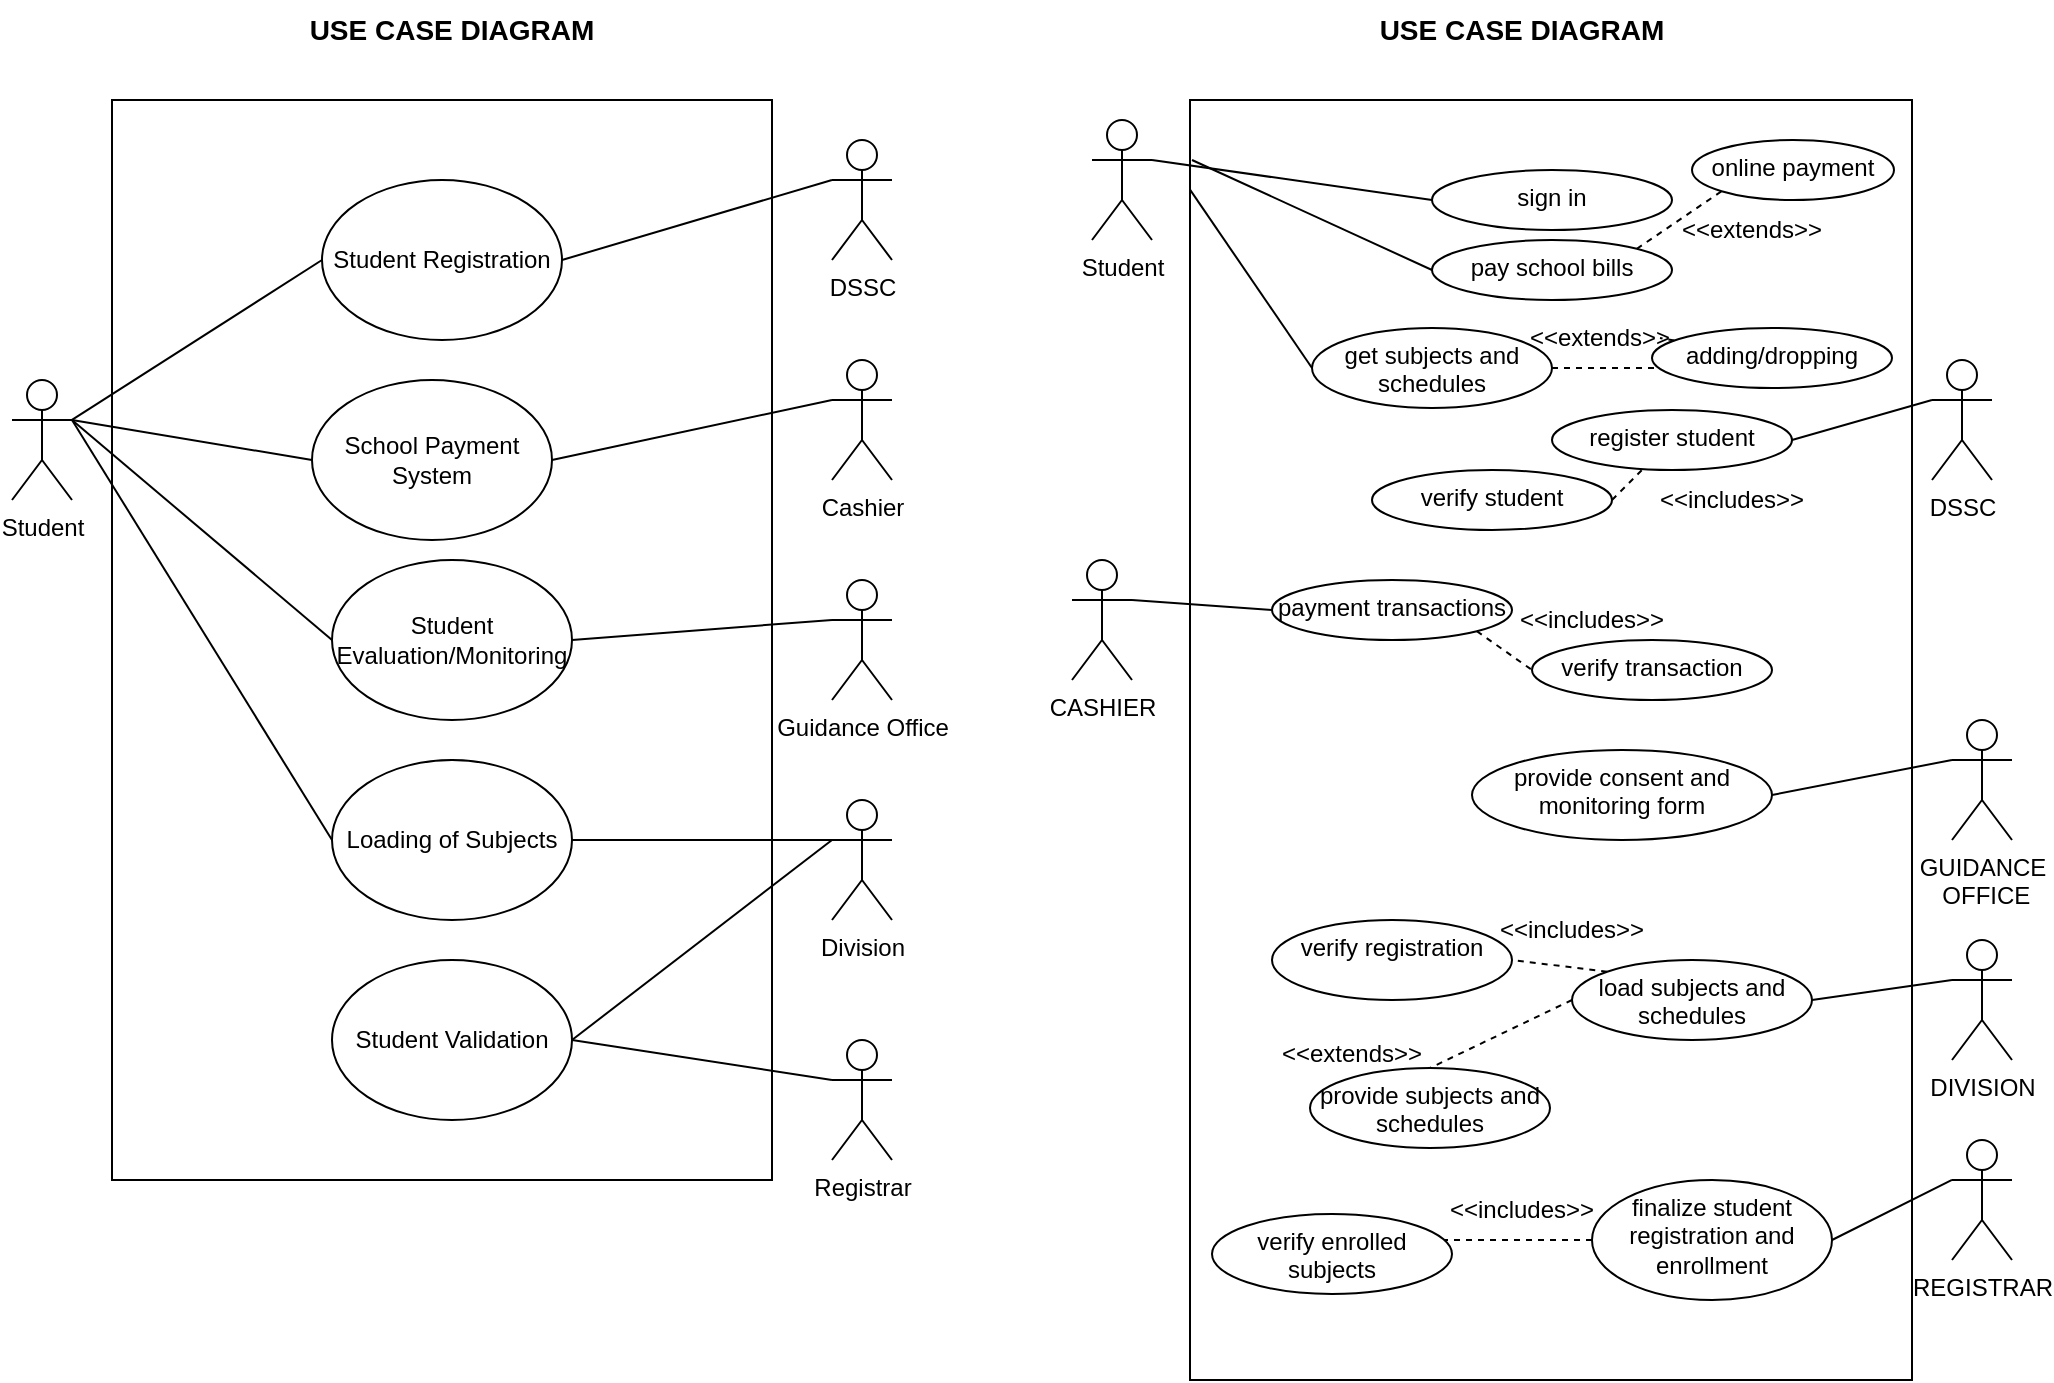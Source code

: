 <mxfile version="17.5.0" type="github">
  <diagram id="dn16DxldGP9FRI6uqD-U" name="Page-1">
    <mxGraphModel dx="942" dy="614" grid="1" gridSize="10" guides="1" tooltips="1" connect="1" arrows="1" fold="1" page="1" pageScale="1" pageWidth="1100" pageHeight="850" math="0" shadow="0">
      <root>
        <mxCell id="0" />
        <mxCell id="1" parent="0" />
        <mxCell id="enk3c5EGaKRnMTfw7i84-21" value="" style="rounded=0;whiteSpace=wrap;html=1;" parent="1" vertex="1">
          <mxGeometry x="270" y="70" width="330" height="540" as="geometry" />
        </mxCell>
        <mxCell id="enk3c5EGaKRnMTfw7i84-29" style="rounded=0;orthogonalLoop=1;jettySize=auto;html=1;exitX=1;exitY=0.333;exitDx=0;exitDy=0;exitPerimeter=0;entryX=0;entryY=0.5;entryDx=0;entryDy=0;endArrow=none;endFill=0;" parent="1" source="enk3c5EGaKRnMTfw7i84-14" target="enk3c5EGaKRnMTfw7i84-28" edge="1">
          <mxGeometry relative="1" as="geometry" />
        </mxCell>
        <mxCell id="enk3c5EGaKRnMTfw7i84-33" style="edgeStyle=none;rounded=0;orthogonalLoop=1;jettySize=auto;html=1;exitX=1;exitY=0.333;exitDx=0;exitDy=0;exitPerimeter=0;entryX=0;entryY=0.5;entryDx=0;entryDy=0;endArrow=none;endFill=0;" parent="1" source="enk3c5EGaKRnMTfw7i84-14" target="enk3c5EGaKRnMTfw7i84-32" edge="1">
          <mxGeometry relative="1" as="geometry" />
        </mxCell>
        <mxCell id="enk3c5EGaKRnMTfw7i84-37" style="edgeStyle=none;rounded=0;orthogonalLoop=1;jettySize=auto;html=1;exitX=1;exitY=0.333;exitDx=0;exitDy=0;exitPerimeter=0;entryX=0;entryY=0.5;entryDx=0;entryDy=0;endArrow=none;endFill=0;" parent="1" source="enk3c5EGaKRnMTfw7i84-14" target="enk3c5EGaKRnMTfw7i84-35" edge="1">
          <mxGeometry relative="1" as="geometry" />
        </mxCell>
        <mxCell id="enk3c5EGaKRnMTfw7i84-44" style="edgeStyle=none;rounded=0;orthogonalLoop=1;jettySize=auto;html=1;exitX=1;exitY=0.333;exitDx=0;exitDy=0;exitPerimeter=0;entryX=0;entryY=0.5;entryDx=0;entryDy=0;endArrow=none;endFill=0;" parent="1" source="enk3c5EGaKRnMTfw7i84-14" target="enk3c5EGaKRnMTfw7i84-43" edge="1">
          <mxGeometry relative="1" as="geometry" />
        </mxCell>
        <mxCell id="enk3c5EGaKRnMTfw7i84-14" value="Student" style="shape=umlActor;verticalLabelPosition=bottom;verticalAlign=top;html=1;outlineConnect=0;" parent="1" vertex="1">
          <mxGeometry x="220" y="210" width="30" height="60" as="geometry" />
        </mxCell>
        <mxCell id="enk3c5EGaKRnMTfw7i84-22" value="DSSC" style="shape=umlActor;verticalLabelPosition=bottom;verticalAlign=top;html=1;outlineConnect=0;" parent="1" vertex="1">
          <mxGeometry x="630" y="90" width="30" height="60" as="geometry" />
        </mxCell>
        <mxCell id="enk3c5EGaKRnMTfw7i84-24" value="Cashier" style="shape=umlActor;verticalLabelPosition=bottom;verticalAlign=top;html=1;outlineConnect=0;" parent="1" vertex="1">
          <mxGeometry x="630" y="200" width="30" height="60" as="geometry" />
        </mxCell>
        <mxCell id="enk3c5EGaKRnMTfw7i84-25" value="Division" style="shape=umlActor;verticalLabelPosition=bottom;verticalAlign=top;html=1;outlineConnect=0;" parent="1" vertex="1">
          <mxGeometry x="630" y="420" width="30" height="60" as="geometry" />
        </mxCell>
        <mxCell id="enk3c5EGaKRnMTfw7i84-26" value="Registrar" style="shape=umlActor;verticalLabelPosition=bottom;verticalAlign=top;html=1;outlineConnect=0;" parent="1" vertex="1">
          <mxGeometry x="630" y="540" width="30" height="60" as="geometry" />
        </mxCell>
        <mxCell id="enk3c5EGaKRnMTfw7i84-30" style="edgeStyle=none;rounded=0;orthogonalLoop=1;jettySize=auto;html=1;exitX=1;exitY=0.5;exitDx=0;exitDy=0;entryX=0;entryY=0.333;entryDx=0;entryDy=0;entryPerimeter=0;endArrow=none;endFill=0;" parent="1" source="enk3c5EGaKRnMTfw7i84-28" target="enk3c5EGaKRnMTfw7i84-22" edge="1">
          <mxGeometry relative="1" as="geometry" />
        </mxCell>
        <mxCell id="enk3c5EGaKRnMTfw7i84-28" value="Student Registration" style="ellipse;whiteSpace=wrap;html=1;" parent="1" vertex="1">
          <mxGeometry x="375" y="110" width="120" height="80" as="geometry" />
        </mxCell>
        <mxCell id="enk3c5EGaKRnMTfw7i84-34" style="edgeStyle=none;rounded=0;orthogonalLoop=1;jettySize=auto;html=1;exitX=1;exitY=0.5;exitDx=0;exitDy=0;entryX=0;entryY=0.333;entryDx=0;entryDy=0;entryPerimeter=0;endArrow=none;endFill=0;" parent="1" source="enk3c5EGaKRnMTfw7i84-32" target="enk3c5EGaKRnMTfw7i84-24" edge="1">
          <mxGeometry relative="1" as="geometry" />
        </mxCell>
        <mxCell id="enk3c5EGaKRnMTfw7i84-32" value="School Payment System" style="ellipse;whiteSpace=wrap;html=1;" parent="1" vertex="1">
          <mxGeometry x="370" y="210" width="120" height="80" as="geometry" />
        </mxCell>
        <mxCell id="enk3c5EGaKRnMTfw7i84-38" style="edgeStyle=none;rounded=0;orthogonalLoop=1;jettySize=auto;html=1;exitX=1;exitY=0.5;exitDx=0;exitDy=0;entryX=0;entryY=0.333;entryDx=0;entryDy=0;entryPerimeter=0;endArrow=none;endFill=0;" parent="1" source="enk3c5EGaKRnMTfw7i84-35" target="enk3c5EGaKRnMTfw7i84-25" edge="1">
          <mxGeometry relative="1" as="geometry" />
        </mxCell>
        <mxCell id="enk3c5EGaKRnMTfw7i84-35" value="Loading of Subjects" style="ellipse;whiteSpace=wrap;html=1;" parent="1" vertex="1">
          <mxGeometry x="380" y="400" width="120" height="80" as="geometry" />
        </mxCell>
        <mxCell id="enk3c5EGaKRnMTfw7i84-50" style="edgeStyle=none;rounded=0;orthogonalLoop=1;jettySize=auto;html=1;exitX=1;exitY=0.5;exitDx=0;exitDy=0;entryX=0;entryY=0.333;entryDx=0;entryDy=0;entryPerimeter=0;endArrow=none;endFill=0;" parent="1" source="enk3c5EGaKRnMTfw7i84-43" target="enk3c5EGaKRnMTfw7i84-46" edge="1">
          <mxGeometry relative="1" as="geometry" />
        </mxCell>
        <mxCell id="enk3c5EGaKRnMTfw7i84-43" value="Student Evaluation/Monitoring" style="ellipse;whiteSpace=wrap;html=1;" parent="1" vertex="1">
          <mxGeometry x="380" y="300" width="120" height="80" as="geometry" />
        </mxCell>
        <mxCell id="enk3c5EGaKRnMTfw7i84-46" value="Guidance Office" style="shape=umlActor;verticalLabelPosition=bottom;verticalAlign=top;html=1;outlineConnect=0;" parent="1" vertex="1">
          <mxGeometry x="630" y="310" width="30" height="60" as="geometry" />
        </mxCell>
        <mxCell id="enk3c5EGaKRnMTfw7i84-52" style="edgeStyle=none;rounded=0;orthogonalLoop=1;jettySize=auto;html=1;exitX=1;exitY=0.5;exitDx=0;exitDy=0;entryX=0;entryY=0.333;entryDx=0;entryDy=0;entryPerimeter=0;endArrow=none;endFill=0;" parent="1" source="enk3c5EGaKRnMTfw7i84-51" target="enk3c5EGaKRnMTfw7i84-26" edge="1">
          <mxGeometry relative="1" as="geometry" />
        </mxCell>
        <mxCell id="enk3c5EGaKRnMTfw7i84-53" style="edgeStyle=none;rounded=0;orthogonalLoop=1;jettySize=auto;html=1;exitX=1;exitY=0.5;exitDx=0;exitDy=0;entryX=0;entryY=0.333;entryDx=0;entryDy=0;entryPerimeter=0;endArrow=none;endFill=0;" parent="1" source="enk3c5EGaKRnMTfw7i84-51" target="enk3c5EGaKRnMTfw7i84-25" edge="1">
          <mxGeometry relative="1" as="geometry" />
        </mxCell>
        <mxCell id="enk3c5EGaKRnMTfw7i84-51" value="Student Validation" style="ellipse;whiteSpace=wrap;html=1;" parent="1" vertex="1">
          <mxGeometry x="380" y="500" width="120" height="80" as="geometry" />
        </mxCell>
        <mxCell id="T9gFs5C0N2ZRe9xrZvvq-1" value="USE CASE DIAGRAM" style="text;html=1;strokeColor=none;fillColor=none;align=center;verticalAlign=middle;whiteSpace=wrap;rounded=0;fontSize=14;fontStyle=1" parent="1" vertex="1">
          <mxGeometry x="345" y="20" width="190" height="30" as="geometry" />
        </mxCell>
        <mxCell id="nxQRn7uYnPMJrTWuMp_o-1" value="USE CASE DIAGRAM" style="text;html=1;strokeColor=none;fillColor=none;align=center;verticalAlign=middle;whiteSpace=wrap;rounded=0;fontSize=14;fontStyle=1" vertex="1" parent="1">
          <mxGeometry x="880" y="20" width="190" height="30" as="geometry" />
        </mxCell>
        <mxCell id="nxQRn7uYnPMJrTWuMp_o-2" value="" style="rounded=0;whiteSpace=wrap;html=1;" vertex="1" parent="1">
          <mxGeometry x="809" y="70" width="361" height="640" as="geometry" />
        </mxCell>
        <mxCell id="nxQRn7uYnPMJrTWuMp_o-3" value="Student" style="shape=umlActor;verticalLabelPosition=bottom;verticalAlign=top;html=1;outlineConnect=0;" vertex="1" parent="1">
          <mxGeometry x="760" y="80" width="30" height="60" as="geometry" />
        </mxCell>
        <mxCell id="nxQRn7uYnPMJrTWuMp_o-4" value="sign in" style="ellipse;whiteSpace=wrap;html=1;verticalAlign=top;" vertex="1" parent="1">
          <mxGeometry x="930" y="105" width="120" height="30" as="geometry" />
        </mxCell>
        <mxCell id="nxQRn7uYnPMJrTWuMp_o-6" value="DSSC" style="shape=umlActor;verticalLabelPosition=bottom;verticalAlign=top;html=1;outlineConnect=0;" vertex="1" parent="1">
          <mxGeometry x="1180" y="200" width="30" height="60" as="geometry" />
        </mxCell>
        <mxCell id="nxQRn7uYnPMJrTWuMp_o-8" value="register student" style="ellipse;whiteSpace=wrap;html=1;verticalAlign=top;" vertex="1" parent="1">
          <mxGeometry x="990" y="225" width="120" height="30" as="geometry" />
        </mxCell>
        <mxCell id="nxQRn7uYnPMJrTWuMp_o-15" value="" style="endArrow=none;html=1;rounded=0;exitX=1;exitY=0.333;exitDx=0;exitDy=0;exitPerimeter=0;entryX=0;entryY=0.5;entryDx=0;entryDy=0;" edge="1" parent="1" source="nxQRn7uYnPMJrTWuMp_o-3" target="nxQRn7uYnPMJrTWuMp_o-4">
          <mxGeometry width="50" height="50" relative="1" as="geometry">
            <mxPoint x="860" y="230" as="sourcePoint" />
            <mxPoint x="910" y="180" as="targetPoint" />
          </mxGeometry>
        </mxCell>
        <mxCell id="nxQRn7uYnPMJrTWuMp_o-18" value="" style="endArrow=none;html=1;rounded=0;entryX=0;entryY=0.333;entryDx=0;entryDy=0;entryPerimeter=0;exitX=1;exitY=0.5;exitDx=0;exitDy=0;" edge="1" parent="1" source="nxQRn7uYnPMJrTWuMp_o-8" target="nxQRn7uYnPMJrTWuMp_o-6">
          <mxGeometry width="50" height="50" relative="1" as="geometry">
            <mxPoint x="710" y="330" as="sourcePoint" />
            <mxPoint x="760" y="280" as="targetPoint" />
          </mxGeometry>
        </mxCell>
        <mxCell id="nxQRn7uYnPMJrTWuMp_o-24" value="" style="endArrow=none;dashed=1;html=1;rounded=0;exitX=1;exitY=0.5;exitDx=0;exitDy=0;" edge="1" parent="1" source="nxQRn7uYnPMJrTWuMp_o-25" target="nxQRn7uYnPMJrTWuMp_o-8">
          <mxGeometry width="50" height="50" relative="1" as="geometry">
            <mxPoint x="970" y="280" as="sourcePoint" />
            <mxPoint x="970" y="250" as="targetPoint" />
          </mxGeometry>
        </mxCell>
        <mxCell id="nxQRn7uYnPMJrTWuMp_o-25" value="verify student" style="ellipse;whiteSpace=wrap;html=1;verticalAlign=top;" vertex="1" parent="1">
          <mxGeometry x="900" y="255" width="120" height="30" as="geometry" />
        </mxCell>
        <mxCell id="nxQRn7uYnPMJrTWuMp_o-26" value="&amp;lt;&amp;lt;includes&amp;gt;&amp;gt;" style="text;html=1;strokeColor=none;fillColor=none;align=center;verticalAlign=middle;whiteSpace=wrap;rounded=0;" vertex="1" parent="1">
          <mxGeometry x="1050" y="255" width="60" height="30" as="geometry" />
        </mxCell>
        <mxCell id="nxQRn7uYnPMJrTWuMp_o-70" style="edgeStyle=none;rounded=0;orthogonalLoop=1;jettySize=auto;html=1;exitX=1;exitY=0;exitDx=0;exitDy=0;entryX=0;entryY=1;entryDx=0;entryDy=0;dashed=1;endArrow=none;endFill=0;" edge="1" parent="1" source="nxQRn7uYnPMJrTWuMp_o-28" target="nxQRn7uYnPMJrTWuMp_o-69">
          <mxGeometry relative="1" as="geometry" />
        </mxCell>
        <mxCell id="nxQRn7uYnPMJrTWuMp_o-28" value="pay school bills" style="ellipse;whiteSpace=wrap;html=1;verticalAlign=top;" vertex="1" parent="1">
          <mxGeometry x="930" y="140" width="120" height="30" as="geometry" />
        </mxCell>
        <mxCell id="nxQRn7uYnPMJrTWuMp_o-30" value="" style="endArrow=none;html=1;rounded=0;entryX=0;entryY=0.5;entryDx=0;entryDy=0;" edge="1" parent="1" target="nxQRn7uYnPMJrTWuMp_o-28">
          <mxGeometry width="50" height="50" relative="1" as="geometry">
            <mxPoint x="810" y="100" as="sourcePoint" />
            <mxPoint x="900" y="150" as="targetPoint" />
          </mxGeometry>
        </mxCell>
        <mxCell id="nxQRn7uYnPMJrTWuMp_o-31" value="get subjects and schedules" style="ellipse;whiteSpace=wrap;html=1;verticalAlign=top;" vertex="1" parent="1">
          <mxGeometry x="870" y="184" width="120" height="40" as="geometry" />
        </mxCell>
        <mxCell id="nxQRn7uYnPMJrTWuMp_o-34" value="" style="endArrow=none;html=1;rounded=0;entryX=0;entryY=0.07;entryDx=0;entryDy=0;entryPerimeter=0;exitX=0;exitY=0.5;exitDx=0;exitDy=0;" edge="1" parent="1" source="nxQRn7uYnPMJrTWuMp_o-31" target="nxQRn7uYnPMJrTWuMp_o-2">
          <mxGeometry width="50" height="50" relative="1" as="geometry">
            <mxPoint x="710" y="330" as="sourcePoint" />
            <mxPoint x="760" y="280" as="targetPoint" />
          </mxGeometry>
        </mxCell>
        <mxCell id="nxQRn7uYnPMJrTWuMp_o-35" value="CASHIER" style="shape=umlActor;verticalLabelPosition=bottom;verticalAlign=top;html=1;outlineConnect=0;" vertex="1" parent="1">
          <mxGeometry x="750" y="300" width="30" height="60" as="geometry" />
        </mxCell>
        <mxCell id="nxQRn7uYnPMJrTWuMp_o-40" style="rounded=0;orthogonalLoop=1;jettySize=auto;html=1;exitX=1;exitY=1;exitDx=0;exitDy=0;entryX=0;entryY=0.5;entryDx=0;entryDy=0;dashed=1;endArrow=none;endFill=0;" edge="1" parent="1" source="nxQRn7uYnPMJrTWuMp_o-36" target="nxQRn7uYnPMJrTWuMp_o-38">
          <mxGeometry relative="1" as="geometry" />
        </mxCell>
        <mxCell id="nxQRn7uYnPMJrTWuMp_o-36" value="payment transactions" style="ellipse;whiteSpace=wrap;html=1;verticalAlign=top;" vertex="1" parent="1">
          <mxGeometry x="850" y="310" width="120" height="30" as="geometry" />
        </mxCell>
        <mxCell id="nxQRn7uYnPMJrTWuMp_o-37" value="" style="endArrow=none;html=1;rounded=0;exitX=1;exitY=0.333;exitDx=0;exitDy=0;exitPerimeter=0;entryX=0;entryY=0.5;entryDx=0;entryDy=0;" edge="1" parent="1" source="nxQRn7uYnPMJrTWuMp_o-35" target="nxQRn7uYnPMJrTWuMp_o-36">
          <mxGeometry width="50" height="50" relative="1" as="geometry">
            <mxPoint x="800" y="330" as="sourcePoint" />
            <mxPoint x="850" y="280" as="targetPoint" />
          </mxGeometry>
        </mxCell>
        <mxCell id="nxQRn7uYnPMJrTWuMp_o-38" value="verify transaction" style="ellipse;whiteSpace=wrap;html=1;verticalAlign=top;" vertex="1" parent="1">
          <mxGeometry x="980" y="340" width="120" height="30" as="geometry" />
        </mxCell>
        <mxCell id="nxQRn7uYnPMJrTWuMp_o-39" value="&amp;lt;&amp;lt;includes&amp;gt;&amp;gt;" style="text;html=1;strokeColor=none;fillColor=none;align=center;verticalAlign=middle;whiteSpace=wrap;rounded=0;" vertex="1" parent="1">
          <mxGeometry x="980" y="315" width="60" height="30" as="geometry" />
        </mxCell>
        <mxCell id="nxQRn7uYnPMJrTWuMp_o-43" style="edgeStyle=none;rounded=0;orthogonalLoop=1;jettySize=auto;html=1;exitX=0;exitY=0.333;exitDx=0;exitDy=0;exitPerimeter=0;entryX=1;entryY=0.5;entryDx=0;entryDy=0;endArrow=none;endFill=0;" edge="1" parent="1" source="nxQRn7uYnPMJrTWuMp_o-41" target="nxQRn7uYnPMJrTWuMp_o-42">
          <mxGeometry relative="1" as="geometry" />
        </mxCell>
        <mxCell id="nxQRn7uYnPMJrTWuMp_o-41" value="GUIDANCE&lt;br&gt;&amp;nbsp;OFFICE" style="shape=umlActor;verticalLabelPosition=bottom;verticalAlign=top;html=1;outlineConnect=0;" vertex="1" parent="1">
          <mxGeometry x="1190" y="380" width="30" height="60" as="geometry" />
        </mxCell>
        <mxCell id="nxQRn7uYnPMJrTWuMp_o-42" value="provide consent and monitoring form" style="ellipse;whiteSpace=wrap;html=1;verticalAlign=top;" vertex="1" parent="1">
          <mxGeometry x="950" y="395" width="150" height="45" as="geometry" />
        </mxCell>
        <mxCell id="nxQRn7uYnPMJrTWuMp_o-49" style="edgeStyle=none;rounded=0;orthogonalLoop=1;jettySize=auto;html=1;exitX=0;exitY=0;exitDx=0;exitDy=0;entryX=1;entryY=0.5;entryDx=0;entryDy=0;endArrow=none;endFill=0;dashed=1;" edge="1" parent="1" source="nxQRn7uYnPMJrTWuMp_o-44" target="nxQRn7uYnPMJrTWuMp_o-48">
          <mxGeometry relative="1" as="geometry" />
        </mxCell>
        <mxCell id="nxQRn7uYnPMJrTWuMp_o-52" style="edgeStyle=none;rounded=0;orthogonalLoop=1;jettySize=auto;html=1;exitX=0;exitY=0.5;exitDx=0;exitDy=0;entryX=0.5;entryY=0;entryDx=0;entryDy=0;dashed=1;endArrow=none;endFill=0;" edge="1" parent="1" source="nxQRn7uYnPMJrTWuMp_o-44" target="nxQRn7uYnPMJrTWuMp_o-51">
          <mxGeometry relative="1" as="geometry" />
        </mxCell>
        <mxCell id="nxQRn7uYnPMJrTWuMp_o-44" value="load subjects and schedules" style="ellipse;whiteSpace=wrap;html=1;verticalAlign=top;" vertex="1" parent="1">
          <mxGeometry x="1000" y="500" width="120" height="40" as="geometry" />
        </mxCell>
        <mxCell id="nxQRn7uYnPMJrTWuMp_o-46" style="edgeStyle=none;rounded=0;orthogonalLoop=1;jettySize=auto;html=1;exitX=0;exitY=0.333;exitDx=0;exitDy=0;exitPerimeter=0;entryX=1;entryY=0.5;entryDx=0;entryDy=0;endArrow=none;endFill=0;" edge="1" parent="1" source="nxQRn7uYnPMJrTWuMp_o-45" target="nxQRn7uYnPMJrTWuMp_o-44">
          <mxGeometry relative="1" as="geometry" />
        </mxCell>
        <mxCell id="nxQRn7uYnPMJrTWuMp_o-45" value="DIVISION" style="shape=umlActor;verticalLabelPosition=bottom;verticalAlign=top;html=1;outlineConnect=0;" vertex="1" parent="1">
          <mxGeometry x="1190" y="490" width="30" height="60" as="geometry" />
        </mxCell>
        <mxCell id="nxQRn7uYnPMJrTWuMp_o-48" value="verify registration" style="ellipse;whiteSpace=wrap;html=1;verticalAlign=top;" vertex="1" parent="1">
          <mxGeometry x="850" y="480" width="120" height="40" as="geometry" />
        </mxCell>
        <mxCell id="nxQRn7uYnPMJrTWuMp_o-50" value="&amp;lt;&amp;lt;includes&amp;gt;&amp;gt;" style="text;html=1;strokeColor=none;fillColor=none;align=center;verticalAlign=middle;whiteSpace=wrap;rounded=0;" vertex="1" parent="1">
          <mxGeometry x="970" y="470" width="60" height="30" as="geometry" />
        </mxCell>
        <mxCell id="nxQRn7uYnPMJrTWuMp_o-51" value="provide subjects and schedules" style="ellipse;whiteSpace=wrap;html=1;verticalAlign=top;" vertex="1" parent="1">
          <mxGeometry x="869" y="554" width="120" height="40" as="geometry" />
        </mxCell>
        <mxCell id="nxQRn7uYnPMJrTWuMp_o-53" value="&amp;lt;&amp;lt;extends&amp;gt;&amp;gt;" style="text;html=1;strokeColor=none;fillColor=none;align=center;verticalAlign=middle;whiteSpace=wrap;rounded=0;" vertex="1" parent="1">
          <mxGeometry x="860" y="532" width="60" height="30" as="geometry" />
        </mxCell>
        <mxCell id="nxQRn7uYnPMJrTWuMp_o-56" style="edgeStyle=none;rounded=0;orthogonalLoop=1;jettySize=auto;html=1;entryX=1;entryY=0.5;entryDx=0;entryDy=0;endArrow=none;endFill=0;exitX=0;exitY=0.333;exitDx=0;exitDy=0;exitPerimeter=0;" edge="1" parent="1" source="nxQRn7uYnPMJrTWuMp_o-54" target="nxQRn7uYnPMJrTWuMp_o-55">
          <mxGeometry relative="1" as="geometry" />
        </mxCell>
        <mxCell id="nxQRn7uYnPMJrTWuMp_o-54" value="REGISTRAR" style="shape=umlActor;verticalLabelPosition=bottom;verticalAlign=top;html=1;outlineConnect=0;" vertex="1" parent="1">
          <mxGeometry x="1190" y="590" width="30" height="60" as="geometry" />
        </mxCell>
        <mxCell id="nxQRn7uYnPMJrTWuMp_o-59" style="edgeStyle=none;rounded=0;orthogonalLoop=1;jettySize=auto;html=1;exitX=0;exitY=0.5;exitDx=0;exitDy=0;entryX=0.958;entryY=0.325;entryDx=0;entryDy=0;entryPerimeter=0;dashed=1;endArrow=none;endFill=0;" edge="1" parent="1" source="nxQRn7uYnPMJrTWuMp_o-55" target="nxQRn7uYnPMJrTWuMp_o-57">
          <mxGeometry relative="1" as="geometry" />
        </mxCell>
        <mxCell id="nxQRn7uYnPMJrTWuMp_o-55" value="finalize student registration and enrollment" style="ellipse;whiteSpace=wrap;html=1;verticalAlign=top;" vertex="1" parent="1">
          <mxGeometry x="1010" y="610" width="120" height="60" as="geometry" />
        </mxCell>
        <mxCell id="nxQRn7uYnPMJrTWuMp_o-57" value="verify enrolled subjects" style="ellipse;whiteSpace=wrap;html=1;verticalAlign=top;" vertex="1" parent="1">
          <mxGeometry x="820" y="627" width="120" height="40" as="geometry" />
        </mxCell>
        <mxCell id="nxQRn7uYnPMJrTWuMp_o-60" value="&amp;lt;&amp;lt;includes&amp;gt;&amp;gt;" style="text;html=1;strokeColor=none;fillColor=none;align=center;verticalAlign=middle;whiteSpace=wrap;rounded=0;" vertex="1" parent="1">
          <mxGeometry x="945" y="610" width="60" height="30" as="geometry" />
        </mxCell>
        <mxCell id="nxQRn7uYnPMJrTWuMp_o-67" style="edgeStyle=none;rounded=0;orthogonalLoop=1;jettySize=auto;html=1;entryX=1;entryY=0.5;entryDx=0;entryDy=0;dashed=1;endArrow=none;endFill=0;startArrow=none;" edge="1" parent="1" source="nxQRn7uYnPMJrTWuMp_o-68" target="nxQRn7uYnPMJrTWuMp_o-31">
          <mxGeometry relative="1" as="geometry" />
        </mxCell>
        <mxCell id="nxQRn7uYnPMJrTWuMp_o-62" value="adding/dropping" style="ellipse;whiteSpace=wrap;html=1;verticalAlign=top;" vertex="1" parent="1">
          <mxGeometry x="1040" y="184" width="120" height="30" as="geometry" />
        </mxCell>
        <mxCell id="nxQRn7uYnPMJrTWuMp_o-69" value="online payment" style="ellipse;whiteSpace=wrap;html=1;verticalAlign=top;" vertex="1" parent="1">
          <mxGeometry x="1060" y="90" width="101" height="30" as="geometry" />
        </mxCell>
        <mxCell id="nxQRn7uYnPMJrTWuMp_o-71" value="&amp;lt;&amp;lt;extends&amp;gt;&amp;gt;" style="text;html=1;strokeColor=none;fillColor=none;align=center;verticalAlign=middle;whiteSpace=wrap;rounded=0;" vertex="1" parent="1">
          <mxGeometry x="1060" y="120" width="60" height="30" as="geometry" />
        </mxCell>
        <mxCell id="nxQRn7uYnPMJrTWuMp_o-68" value="&amp;lt;&amp;lt;extends&amp;gt;&amp;gt;" style="text;html=1;strokeColor=none;fillColor=none;align=center;verticalAlign=middle;whiteSpace=wrap;rounded=0;" vertex="1" parent="1">
          <mxGeometry x="984" y="174" width="60" height="30" as="geometry" />
        </mxCell>
        <mxCell id="nxQRn7uYnPMJrTWuMp_o-72" value="" style="edgeStyle=none;rounded=0;orthogonalLoop=1;jettySize=auto;html=1;entryX=1;entryY=0.5;entryDx=0;entryDy=0;dashed=1;endArrow=none;endFill=0;" edge="1" parent="1" source="nxQRn7uYnPMJrTWuMp_o-62" target="nxQRn7uYnPMJrTWuMp_o-68">
          <mxGeometry relative="1" as="geometry">
            <mxPoint x="1034.158" y="194.678" as="sourcePoint" />
            <mxPoint x="990" y="204" as="targetPoint" />
          </mxGeometry>
        </mxCell>
        <mxCell id="nxQRn7uYnPMJrTWuMp_o-73" style="edgeStyle=none;rounded=0;orthogonalLoop=1;jettySize=auto;html=1;entryX=1;entryY=1;entryDx=0;entryDy=0;dashed=1;endArrow=none;endFill=0;" edge="1" parent="1" target="nxQRn7uYnPMJrTWuMp_o-68">
          <mxGeometry relative="1" as="geometry">
            <mxPoint x="990" y="204" as="sourcePoint" />
          </mxGeometry>
        </mxCell>
      </root>
    </mxGraphModel>
  </diagram>
</mxfile>
